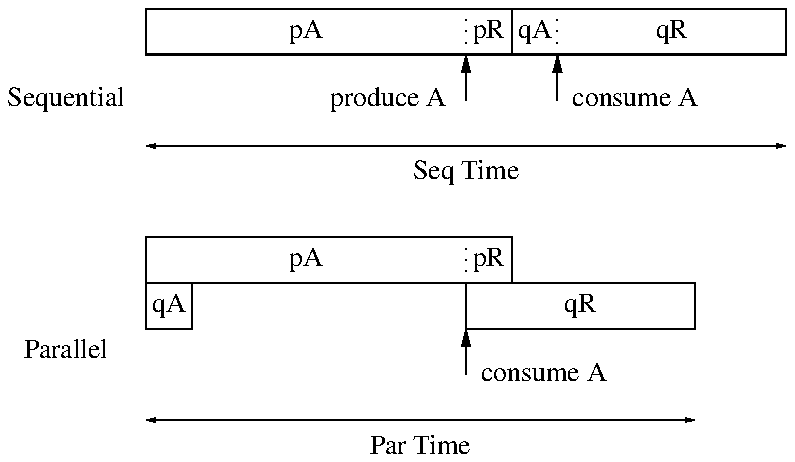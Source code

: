 .PS 4i
right
boxht = 0.5
arrowhead = 2

define BP { 3.5 }
define TP { 4 }

define BQ { 0.5 }
define TQ { 3 }

define AL { 0.25 }
define AH { -0.5 }
define LB { -1 }
define LS { -1.05 }

define VarBoxWid { 1.7 }

Sequential: box invis "Sequential" wid 1.75 ht (2*boxht-LB)
PA: box invis wid BP "pA" with .nw at Sequential.ne
PR: box invis wid TP-BP "pR"
line dotted 0.125 from PA.ne to PA.se
P: box wid TP with .nw at Sequential.ne
Q: box wid TQ with .nw at P.ne
QA: box invis wid BQ "qA" with .nw at Q.nw
QR: box invis wid TQ-BQ "qR"
line dotted 0.125 from QA.ne to QA.se

arrow -> wid 0.1 ht 0.2 from P.sw + (BP, AH) to P.sw + (BP, 0)
box invis "produce A" wid VarBoxWid with .e at P.sw + (BP, AH)

arrow -> wid 0.1 ht 0.2 from Q.sw + (BQ, AH) to Q.sw + (BQ, 0)
box invis "consume A" wid VarBoxWid with .w at Q.sw + (BQ, AH)

TotalSeqArrow: arrow <-> from (P.w.x, P.s.y+LB) to (Q.e.x, P.s.y+LB)
box invis "Seq Time" with .n at ((P.w.x + Q.e.x)/2, P.s.y+LS)

Parallel: box invis "Parallel" wid 1.75i ht boxht*3-LB with .n at Sequential.s + (0, -boxht)
PPA: box invis wid BP "pA" with .nw at Parallel.ne
PPR: box invis wid TP-BP "pR"
line dotted 0.125 from PPA.ne to PPA.se
PP: box wid TP with .nw at Parallel.ne
QQ: box wid BQ "qA" with .nw at PP.sw
QQR: box wid TQ-BQ "qR" with .w at QQ.w + (max(BP, BQ), 0)

arrow -> wid 0.1 ht 0.2 from QQR.sw + (0, AH) to QQR.sw + (0, 0)
box invis "consume A" wid VarBoxWid with .w at QQR.sw + (0, AH)

arrow <-> from (QQ.w.x, QQ.s.y+LB) to (max(P.e.x, QQR.e.x), QQ.s.y+LB)
box invis "Par Time" with .n at (P.w.x + (QQR.e.x - P.w.x)/2, QQ.s.y+LS)

.PE
